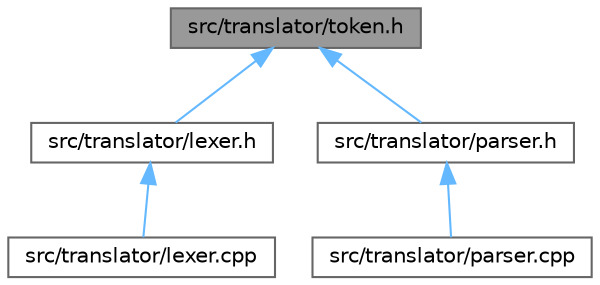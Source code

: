 digraph "src/translator/token.h"
{
 // INTERACTIVE_SVG=YES
 // LATEX_PDF_SIZE
  bgcolor="transparent";
  edge [fontname=Helvetica,fontsize=10,labelfontname=Helvetica,labelfontsize=10];
  node [fontname=Helvetica,fontsize=10,shape=box,height=0.2,width=0.4];
  Node1 [id="Node000001",label="src/translator/token.h",height=0.2,width=0.4,color="gray40", fillcolor="grey60", style="filled", fontcolor="black",tooltip="Leksik belirteç türleri ve veri yapısı"];
  Node1 -> Node2 [id="edge9_Node000001_Node000002",dir="back",color="steelblue1",style="solid",tooltip=" "];
  Node2 [id="Node000002",label="src/translator/lexer.h",height=0.2,width=0.4,color="grey40", fillcolor="white", style="filled",URL="$lexer_8h.html",tooltip="BASIC benzeri dil için leksik analizci arabirimi."];
  Node2 -> Node3 [id="edge10_Node000002_Node000003",dir="back",color="steelblue1",style="solid",tooltip=" "];
  Node3 [id="Node000003",label="src/translator/lexer.cpp",height=0.2,width=0.4,color="grey40", fillcolor="white", style="filled",URL="$lexer_8cpp.html",tooltip="Lexer uygulaması: girdi kaynağını Token listesine dönüştürür."];
  Node1 -> Node4 [id="edge11_Node000001_Node000004",dir="back",color="steelblue1",style="solid",tooltip=" "];
  Node4 [id="Node000004",label="src/translator/parser.h",height=0.2,width=0.4,color="grey40", fillcolor="white", style="filled",URL="$parser_8h.html",tooltip="Leksik belirteçlerden AST üreten sözdizim analizcisi."];
  Node4 -> Node5 [id="edge12_Node000004_Node000005",dir="back",color="steelblue1",style="solid",tooltip=" "];
  Node5 [id="Node000005",label="src/translator/parser.cpp",height=0.2,width=0.4,color="grey40", fillcolor="white", style="filled",URL="$parser_8cpp.html",tooltip="Parser uygulaması: Token dizisinden AST üretir."];
}
